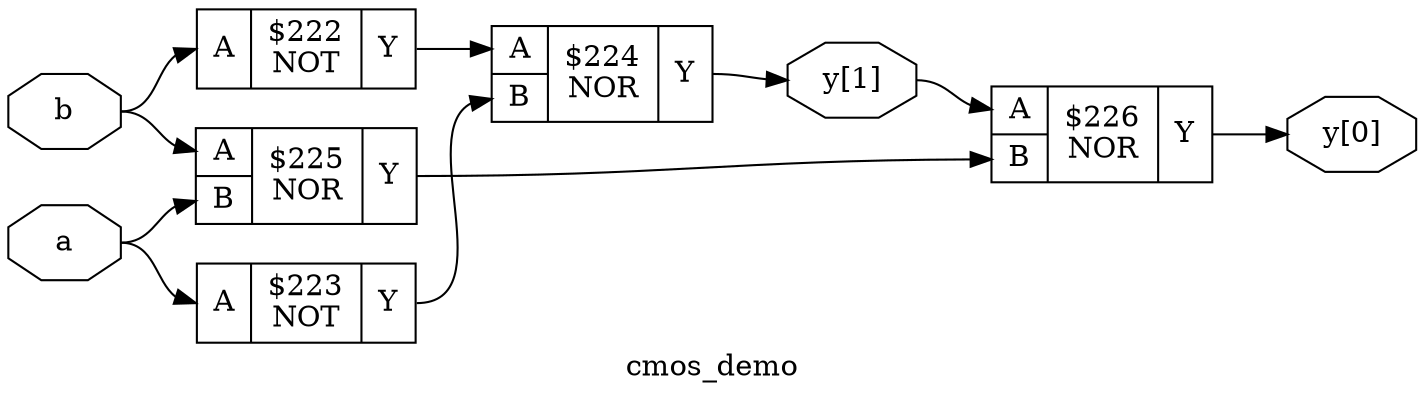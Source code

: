 digraph "cmos_demo" {
label="cmos_demo";
rankdir="LR";
remincross=true;
n4 [ shape=octagon, label="a", color="black", fontcolor="black"];
n5 [ shape=octagon, label="b", color="black", fontcolor="black"];
n6 [ shape=octagon, label="y[0]", color="black", fontcolor="black"];
n7 [ shape=octagon, label="y[1]", color="black", fontcolor="black"];
c10 [ shape=record, label="{{<p8> A}|$222\nNOT|{<p9> Y}}",  ];
c11 [ shape=record, label="{{<p8> A}|$223\nNOT|{<p9> Y}}",  ];
c13 [ shape=record, label="{{<p8> A|<p12> B}|$224\nNOR|{<p9> Y}}",  ];
c14 [ shape=record, label="{{<p8> A|<p12> B}|$225\nNOR|{<p9> Y}}",  ];
c15 [ shape=record, label="{{<p8> A|<p12> B}|$226\nNOR|{<p9> Y}}",  ];
c10:p9:e -> c13:p8:w [color="black", fontcolor="black", label=""];
c11:p9:e -> c13:p12:w [color="black", fontcolor="black", label=""];
c14:p9:e -> c15:p12:w [color="black", fontcolor="black", label=""];
n4:e -> c11:p8:w [color="black", fontcolor="black", label=""];
n4:e -> c14:p12:w [color="black", fontcolor="black", label=""];
n5:e -> c10:p8:w [color="black", fontcolor="black", label=""];
n5:e -> c14:p8:w [color="black", fontcolor="black", label=""];
c15:p9:e -> n6:w [color="black", fontcolor="black", label=""];
c13:p9:e -> n7:w [color="black", fontcolor="black", label=""];
n7:e -> c15:p8:w [color="black", fontcolor="black", label=""];
}

